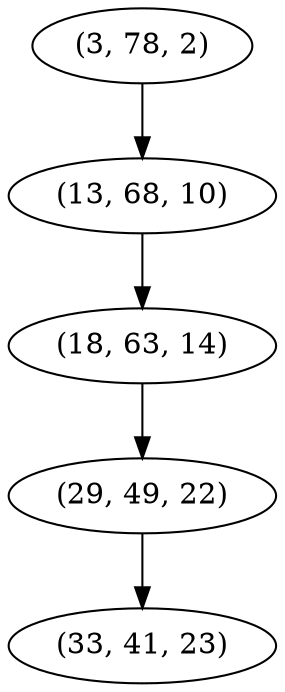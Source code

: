 digraph tree {
    "(3, 78, 2)";
    "(13, 68, 10)";
    "(18, 63, 14)";
    "(29, 49, 22)";
    "(33, 41, 23)";
    "(3, 78, 2)" -> "(13, 68, 10)";
    "(13, 68, 10)" -> "(18, 63, 14)";
    "(18, 63, 14)" -> "(29, 49, 22)";
    "(29, 49, 22)" -> "(33, 41, 23)";
}
